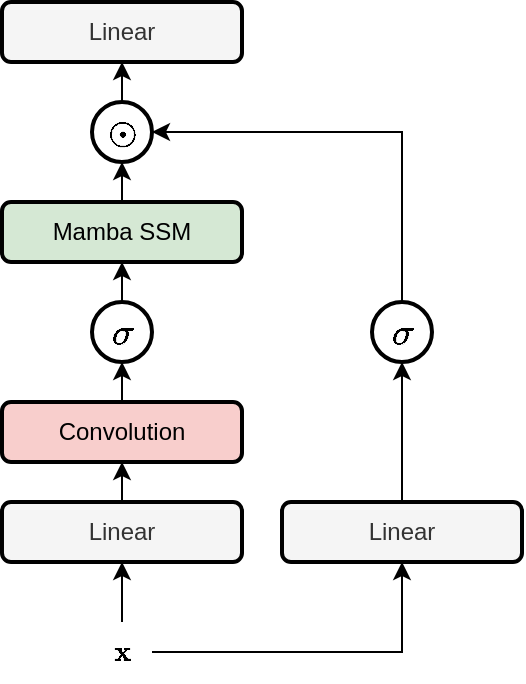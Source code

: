 <mxfile version="24.2.7" type="device">
  <diagram name="Pagina-1" id="XmWXmScMa6GIZIo_AqBn">
    <mxGraphModel dx="1808" dy="1152" grid="1" gridSize="10" guides="1" tooltips="1" connect="1" arrows="1" fold="1" page="1" pageScale="1" pageWidth="1500" pageHeight="500" math="1" shadow="0">
      <root>
        <mxCell id="0" />
        <mxCell id="1" parent="0" />
        <mxCell id="6U9ygY3Vy2wT3mbuN5kj-11" style="edgeStyle=orthogonalEdgeStyle;rounded=0;orthogonalLoop=1;jettySize=auto;html=1;exitX=0.5;exitY=0;exitDx=0;exitDy=0;entryX=0.5;entryY=1;entryDx=0;entryDy=0;" edge="1" parent="1" source="6U9ygY3Vy2wT3mbuN5kj-1" target="6U9ygY3Vy2wT3mbuN5kj-2">
          <mxGeometry relative="1" as="geometry" />
        </mxCell>
        <mxCell id="6U9ygY3Vy2wT3mbuN5kj-1" value="Linear" style="rounded=1;whiteSpace=wrap;html=1;strokeWidth=2;fillColor=#f5f5f5;strokeColor=default;fontColor=#333333;" vertex="1" parent="1">
          <mxGeometry x="690" y="210" width="120" height="30" as="geometry" />
        </mxCell>
        <mxCell id="6U9ygY3Vy2wT3mbuN5kj-12" style="edgeStyle=orthogonalEdgeStyle;rounded=0;orthogonalLoop=1;jettySize=auto;html=1;exitX=0.5;exitY=0;exitDx=0;exitDy=0;entryX=0.5;entryY=1;entryDx=0;entryDy=0;" edge="1" parent="1" source="6U9ygY3Vy2wT3mbuN5kj-2" target="6U9ygY3Vy2wT3mbuN5kj-4">
          <mxGeometry relative="1" as="geometry" />
        </mxCell>
        <mxCell id="6U9ygY3Vy2wT3mbuN5kj-2" value="Convolution" style="rounded=1;whiteSpace=wrap;html=1;fillColor=#f8cecc;strokeColor=default;strokeWidth=2;" vertex="1" parent="1">
          <mxGeometry x="690" y="160" width="120" height="30" as="geometry" />
        </mxCell>
        <mxCell id="6U9ygY3Vy2wT3mbuN5kj-16" style="edgeStyle=orthogonalEdgeStyle;rounded=0;orthogonalLoop=1;jettySize=auto;html=1;exitX=0.5;exitY=0;exitDx=0;exitDy=0;entryX=0.5;entryY=1;entryDx=0;entryDy=0;" edge="1" parent="1" source="6U9ygY3Vy2wT3mbuN5kj-3" target="6U9ygY3Vy2wT3mbuN5kj-6">
          <mxGeometry relative="1" as="geometry" />
        </mxCell>
        <mxCell id="6U9ygY3Vy2wT3mbuN5kj-3" value="Mamba SSM" style="rounded=1;whiteSpace=wrap;html=1;fillColor=#d5e8d4;strokeColor=default;strokeWidth=2;" vertex="1" parent="1">
          <mxGeometry x="690" y="60" width="120" height="30" as="geometry" />
        </mxCell>
        <mxCell id="6U9ygY3Vy2wT3mbuN5kj-13" style="edgeStyle=orthogonalEdgeStyle;rounded=0;orthogonalLoop=1;jettySize=auto;html=1;exitX=0.5;exitY=0;exitDx=0;exitDy=0;entryX=0.5;entryY=1;entryDx=0;entryDy=0;" edge="1" parent="1" source="6U9ygY3Vy2wT3mbuN5kj-4" target="6U9ygY3Vy2wT3mbuN5kj-3">
          <mxGeometry relative="1" as="geometry" />
        </mxCell>
        <mxCell id="6U9ygY3Vy2wT3mbuN5kj-4" value="$$\sigma$$" style="ellipse;whiteSpace=wrap;html=1;aspect=fixed;strokeWidth=2;fontSize=16;" vertex="1" parent="1">
          <mxGeometry x="735" y="110" width="30" height="30" as="geometry" />
        </mxCell>
        <mxCell id="6U9ygY3Vy2wT3mbuN5kj-18" style="edgeStyle=orthogonalEdgeStyle;rounded=0;orthogonalLoop=1;jettySize=auto;html=1;exitX=0.5;exitY=0;exitDx=0;exitDy=0;entryX=1;entryY=0.5;entryDx=0;entryDy=0;" edge="1" parent="1" source="6U9ygY3Vy2wT3mbuN5kj-5" target="6U9ygY3Vy2wT3mbuN5kj-6">
          <mxGeometry relative="1" as="geometry" />
        </mxCell>
        <mxCell id="6U9ygY3Vy2wT3mbuN5kj-5" value="$$\sigma$$" style="ellipse;whiteSpace=wrap;html=1;aspect=fixed;strokeWidth=2;fontSize=16;" vertex="1" parent="1">
          <mxGeometry x="875" y="110" width="30" height="30" as="geometry" />
        </mxCell>
        <mxCell id="6U9ygY3Vy2wT3mbuN5kj-19" style="edgeStyle=orthogonalEdgeStyle;rounded=0;orthogonalLoop=1;jettySize=auto;html=1;exitX=0.5;exitY=0;exitDx=0;exitDy=0;entryX=0.5;entryY=1;entryDx=0;entryDy=0;" edge="1" parent="1" source="6U9ygY3Vy2wT3mbuN5kj-6" target="6U9ygY3Vy2wT3mbuN5kj-7">
          <mxGeometry relative="1" as="geometry" />
        </mxCell>
        <mxCell id="6U9ygY3Vy2wT3mbuN5kj-6" value="$$\odot$$" style="ellipse;whiteSpace=wrap;html=1;aspect=fixed;strokeWidth=2;fontSize=16;" vertex="1" parent="1">
          <mxGeometry x="735" y="10" width="30" height="30" as="geometry" />
        </mxCell>
        <mxCell id="6U9ygY3Vy2wT3mbuN5kj-7" value="Linear" style="rounded=1;whiteSpace=wrap;html=1;strokeWidth=2;fillColor=#f5f5f5;strokeColor=default;fontColor=#333333;" vertex="1" parent="1">
          <mxGeometry x="690" y="-40" width="120" height="30" as="geometry" />
        </mxCell>
        <mxCell id="6U9ygY3Vy2wT3mbuN5kj-17" style="edgeStyle=orthogonalEdgeStyle;rounded=0;orthogonalLoop=1;jettySize=auto;html=1;exitX=0.5;exitY=0;exitDx=0;exitDy=0;" edge="1" parent="1" source="6U9ygY3Vy2wT3mbuN5kj-8" target="6U9ygY3Vy2wT3mbuN5kj-5">
          <mxGeometry relative="1" as="geometry" />
        </mxCell>
        <mxCell id="6U9ygY3Vy2wT3mbuN5kj-8" value="Linear" style="rounded=1;whiteSpace=wrap;html=1;strokeWidth=2;fillColor=#f5f5f5;strokeColor=default;fontColor=#333333;" vertex="1" parent="1">
          <mxGeometry x="830" y="210" width="120" height="30" as="geometry" />
        </mxCell>
        <mxCell id="6U9ygY3Vy2wT3mbuN5kj-10" style="edgeStyle=orthogonalEdgeStyle;rounded=0;orthogonalLoop=1;jettySize=auto;html=1;exitX=0.5;exitY=0;exitDx=0;exitDy=0;entryX=0.5;entryY=1;entryDx=0;entryDy=0;" edge="1" parent="1" source="6U9ygY3Vy2wT3mbuN5kj-9" target="6U9ygY3Vy2wT3mbuN5kj-1">
          <mxGeometry relative="1" as="geometry" />
        </mxCell>
        <mxCell id="6U9ygY3Vy2wT3mbuN5kj-15" style="edgeStyle=orthogonalEdgeStyle;rounded=0;orthogonalLoop=1;jettySize=auto;html=1;exitX=1;exitY=0.5;exitDx=0;exitDy=0;entryX=0.5;entryY=1;entryDx=0;entryDy=0;" edge="1" parent="1" source="6U9ygY3Vy2wT3mbuN5kj-9" target="6U9ygY3Vy2wT3mbuN5kj-8">
          <mxGeometry relative="1" as="geometry" />
        </mxCell>
        <mxCell id="6U9ygY3Vy2wT3mbuN5kj-9" value="$$\mathbf{x}$$" style="text;html=1;align=center;verticalAlign=middle;whiteSpace=wrap;rounded=0;" vertex="1" parent="1">
          <mxGeometry x="735" y="270" width="30" height="30" as="geometry" />
        </mxCell>
      </root>
    </mxGraphModel>
  </diagram>
</mxfile>

